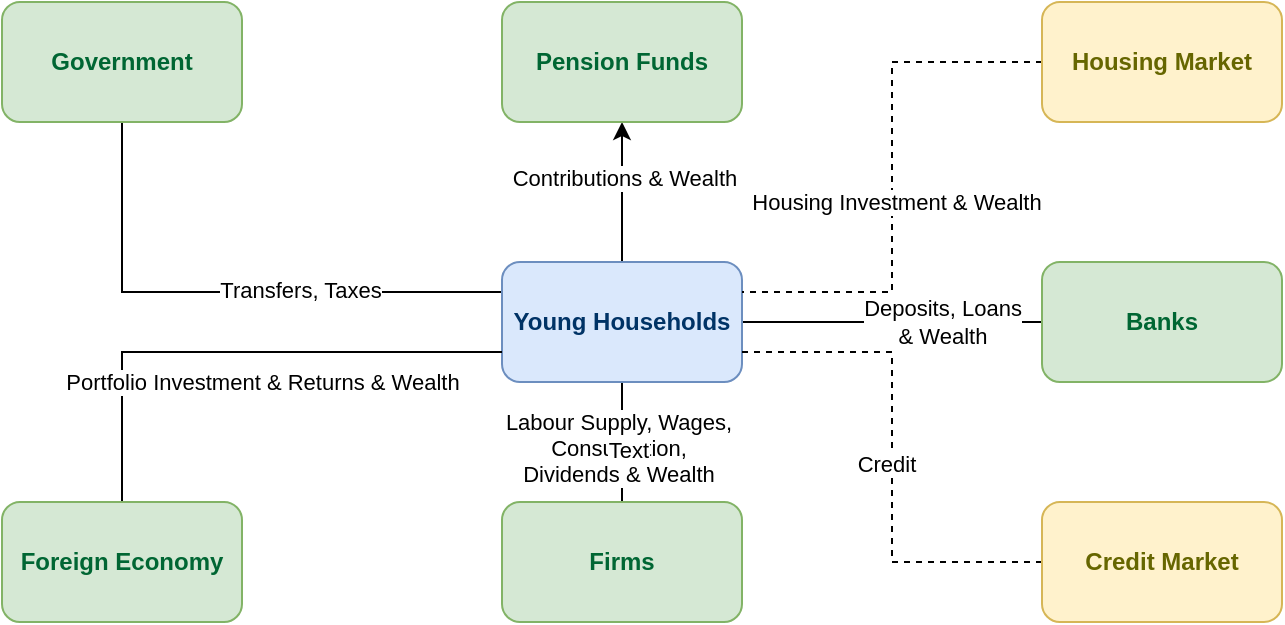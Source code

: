 <mxfile version="22.0.6" type="device">
  <diagram name="Page-1" id="vVC_4YI8zO_hMbNAO3Pz">
    <mxGraphModel dx="1290" dy="530" grid="1" gridSize="10" guides="1" tooltips="1" connect="1" arrows="1" fold="1" page="1" pageScale="1" pageWidth="850" pageHeight="1100" math="0" shadow="0">
      <root>
        <mxCell id="0" />
        <mxCell id="1" parent="0" />
        <mxCell id="lMf9VeMJt86VJxuizwmK-8" style="edgeStyle=orthogonalEdgeStyle;rounded=0;orthogonalLoop=1;jettySize=auto;html=1;entryX=0;entryY=0.5;entryDx=0;entryDy=0;endArrow=none;endFill=0;" parent="1" source="lMf9VeMJt86VJxuizwmK-1" target="lMf9VeMJt86VJxuizwmK-4" edge="1">
          <mxGeometry relative="1" as="geometry" />
        </mxCell>
        <mxCell id="lMf9VeMJt86VJxuizwmK-14" value="Deposits, Loans &lt;br&gt;&amp;amp; Wealth" style="edgeLabel;html=1;align=center;verticalAlign=middle;resizable=0;points=[];" parent="lMf9VeMJt86VJxuizwmK-8" vertex="1" connectable="0">
          <mxGeometry x="0.104" relative="1" as="geometry">
            <mxPoint x="17" as="offset" />
          </mxGeometry>
        </mxCell>
        <mxCell id="lMf9VeMJt86VJxuizwmK-9" style="edgeStyle=orthogonalEdgeStyle;rounded=0;orthogonalLoop=1;jettySize=auto;html=1;entryX=0.5;entryY=0;entryDx=0;entryDy=0;endArrow=none;endFill=0;" parent="1" source="lMf9VeMJt86VJxuizwmK-1" target="lMf9VeMJt86VJxuizwmK-3" edge="1">
          <mxGeometry relative="1" as="geometry" />
        </mxCell>
        <mxCell id="lMf9VeMJt86VJxuizwmK-15" value="Labour Supply, Wages, &lt;br&gt;Consumption, &lt;br&gt;Dividends &amp;amp; Wealth" style="edgeLabel;html=1;align=center;verticalAlign=middle;resizable=0;points=[];" parent="lMf9VeMJt86VJxuizwmK-9" vertex="1" connectable="0">
          <mxGeometry x="0.093" y="-2" relative="1" as="geometry">
            <mxPoint as="offset" />
          </mxGeometry>
        </mxCell>
        <mxCell id="y9SV4r7i9kxn5pt7i_Y1-1" value="Text" style="edgeLabel;html=1;align=center;verticalAlign=middle;resizable=0;points=[];" parent="lMf9VeMJt86VJxuizwmK-9" vertex="1" connectable="0">
          <mxGeometry x="0.127" y="3" relative="1" as="geometry">
            <mxPoint as="offset" />
          </mxGeometry>
        </mxCell>
        <mxCell id="lMf9VeMJt86VJxuizwmK-10" style="edgeStyle=orthogonalEdgeStyle;rounded=0;orthogonalLoop=1;jettySize=auto;html=1;entryX=0.5;entryY=1;entryDx=0;entryDy=0;" parent="1" source="lMf9VeMJt86VJxuizwmK-1" target="lMf9VeMJt86VJxuizwmK-2" edge="1">
          <mxGeometry relative="1" as="geometry" />
        </mxCell>
        <mxCell id="lMf9VeMJt86VJxuizwmK-17" value="Contributions &amp;amp; Wealth" style="edgeLabel;html=1;align=center;verticalAlign=middle;resizable=0;points=[];" parent="lMf9VeMJt86VJxuizwmK-10" vertex="1" connectable="0">
          <mxGeometry x="0.206" y="-1" relative="1" as="geometry">
            <mxPoint as="offset" />
          </mxGeometry>
        </mxCell>
        <mxCell id="lMf9VeMJt86VJxuizwmK-11" style="edgeStyle=orthogonalEdgeStyle;rounded=0;orthogonalLoop=1;jettySize=auto;html=1;endArrow=none;endFill=0;exitX=0;exitY=0.25;exitDx=0;exitDy=0;" parent="1" source="lMf9VeMJt86VJxuizwmK-1" target="lMf9VeMJt86VJxuizwmK-7" edge="1">
          <mxGeometry relative="1" as="geometry" />
        </mxCell>
        <mxCell id="lMf9VeMJt86VJxuizwmK-16" value="Transfers, Taxes" style="edgeLabel;html=1;align=center;verticalAlign=middle;resizable=0;points=[];" parent="lMf9VeMJt86VJxuizwmK-11" vertex="1" connectable="0">
          <mxGeometry x="0.189" y="-1" relative="1" as="geometry">
            <mxPoint x="62" as="offset" />
          </mxGeometry>
        </mxCell>
        <mxCell id="lMf9VeMJt86VJxuizwmK-1" value="Young Households" style="rounded=1;whiteSpace=wrap;html=1;fillColor=#dae8fc;strokeColor=#6c8ebf;fontColor=#003366;fontStyle=1" parent="1" vertex="1">
          <mxGeometry x="330" y="190" width="120" height="60" as="geometry" />
        </mxCell>
        <mxCell id="lMf9VeMJt86VJxuizwmK-2" value="Pension Funds" style="rounded=1;whiteSpace=wrap;html=1;fillColor=#d5e8d4;strokeColor=#82b366;fontColor=#006633;fontStyle=1" parent="1" vertex="1">
          <mxGeometry x="330" y="60" width="120" height="60" as="geometry" />
        </mxCell>
        <mxCell id="lMf9VeMJt86VJxuizwmK-3" value="Firms" style="rounded=1;whiteSpace=wrap;html=1;fillColor=#d5e8d4;strokeColor=#82b366;fontColor=#006633;fontStyle=1" parent="1" vertex="1">
          <mxGeometry x="330" y="310" width="120" height="60" as="geometry" />
        </mxCell>
        <mxCell id="lMf9VeMJt86VJxuizwmK-4" value="Banks" style="rounded=1;whiteSpace=wrap;html=1;fillColor=#d5e8d4;strokeColor=#82b366;fontColor=#006633;fontStyle=1" parent="1" vertex="1">
          <mxGeometry x="600" y="190" width="120" height="60" as="geometry" />
        </mxCell>
        <mxCell id="lMf9VeMJt86VJxuizwmK-12" style="edgeStyle=orthogonalEdgeStyle;rounded=0;orthogonalLoop=1;jettySize=auto;html=1;entryX=1;entryY=0.25;entryDx=0;entryDy=0;endArrow=none;endFill=0;dashed=1;" parent="1" source="lMf9VeMJt86VJxuizwmK-5" target="lMf9VeMJt86VJxuizwmK-1" edge="1">
          <mxGeometry relative="1" as="geometry" />
        </mxCell>
        <mxCell id="QywhH27tR-1zGQ8KB0P_-2" value="Housing Investment &amp;amp; Wealth" style="edgeLabel;html=1;align=center;verticalAlign=middle;resizable=0;points=[];" parent="lMf9VeMJt86VJxuizwmK-12" vertex="1" connectable="0">
          <mxGeometry x="0.093" y="2" relative="1" as="geometry">
            <mxPoint as="offset" />
          </mxGeometry>
        </mxCell>
        <mxCell id="lMf9VeMJt86VJxuizwmK-5" value="Housing Market" style="rounded=1;whiteSpace=wrap;html=1;fillColor=#fff2cc;strokeColor=#d6b656;fontColor=#666600;fontStyle=1" parent="1" vertex="1">
          <mxGeometry x="600" y="60" width="120" height="60" as="geometry" />
        </mxCell>
        <mxCell id="lMf9VeMJt86VJxuizwmK-13" style="edgeStyle=orthogonalEdgeStyle;rounded=0;orthogonalLoop=1;jettySize=auto;html=1;entryX=1;entryY=0.75;entryDx=0;entryDy=0;dashed=1;endArrow=none;endFill=0;" parent="1" source="lMf9VeMJt86VJxuizwmK-6" target="lMf9VeMJt86VJxuizwmK-1" edge="1">
          <mxGeometry relative="1" as="geometry" />
        </mxCell>
        <mxCell id="QywhH27tR-1zGQ8KB0P_-3" value="Credit" style="edgeLabel;html=1;align=center;verticalAlign=middle;resizable=0;points=[];" parent="lMf9VeMJt86VJxuizwmK-13" vertex="1" connectable="0">
          <mxGeometry x="-0.026" y="3" relative="1" as="geometry">
            <mxPoint as="offset" />
          </mxGeometry>
        </mxCell>
        <mxCell id="lMf9VeMJt86VJxuizwmK-6" value="Credit Market" style="rounded=1;whiteSpace=wrap;html=1;fillColor=#fff2cc;strokeColor=#d6b656;fontColor=#666600;fontStyle=1" parent="1" vertex="1">
          <mxGeometry x="600" y="310" width="120" height="60" as="geometry" />
        </mxCell>
        <mxCell id="lMf9VeMJt86VJxuizwmK-7" value="Government" style="rounded=1;whiteSpace=wrap;html=1;fillColor=#d5e8d4;strokeColor=#82b366;fontColor=#006633;fontStyle=1" parent="1" vertex="1">
          <mxGeometry x="80" y="60" width="120" height="60" as="geometry" />
        </mxCell>
        <mxCell id="lMf9VeMJt86VJxuizwmK-21" style="edgeStyle=orthogonalEdgeStyle;rounded=0;orthogonalLoop=1;jettySize=auto;html=1;entryX=0;entryY=0.75;entryDx=0;entryDy=0;exitX=0.5;exitY=0;exitDx=0;exitDy=0;endArrow=none;endFill=0;" parent="1" source="lMf9VeMJt86VJxuizwmK-20" target="lMf9VeMJt86VJxuizwmK-1" edge="1">
          <mxGeometry relative="1" as="geometry" />
        </mxCell>
        <mxCell id="lMf9VeMJt86VJxuizwmK-22" value="Portfolio Investment &amp;amp; Returns &amp;amp; Wealth" style="edgeLabel;html=1;align=center;verticalAlign=middle;resizable=0;points=[];" parent="lMf9VeMJt86VJxuizwmK-21" vertex="1" connectable="0">
          <mxGeometry x="-0.02" y="1" relative="1" as="geometry">
            <mxPoint x="15" y="16" as="offset" />
          </mxGeometry>
        </mxCell>
        <mxCell id="lMf9VeMJt86VJxuizwmK-20" value="Foreign Economy" style="rounded=1;whiteSpace=wrap;html=1;fillColor=#d5e8d4;strokeColor=#82b366;fontColor=#006633;fontStyle=1" parent="1" vertex="1">
          <mxGeometry x="80" y="310" width="120" height="60" as="geometry" />
        </mxCell>
      </root>
    </mxGraphModel>
  </diagram>
</mxfile>
